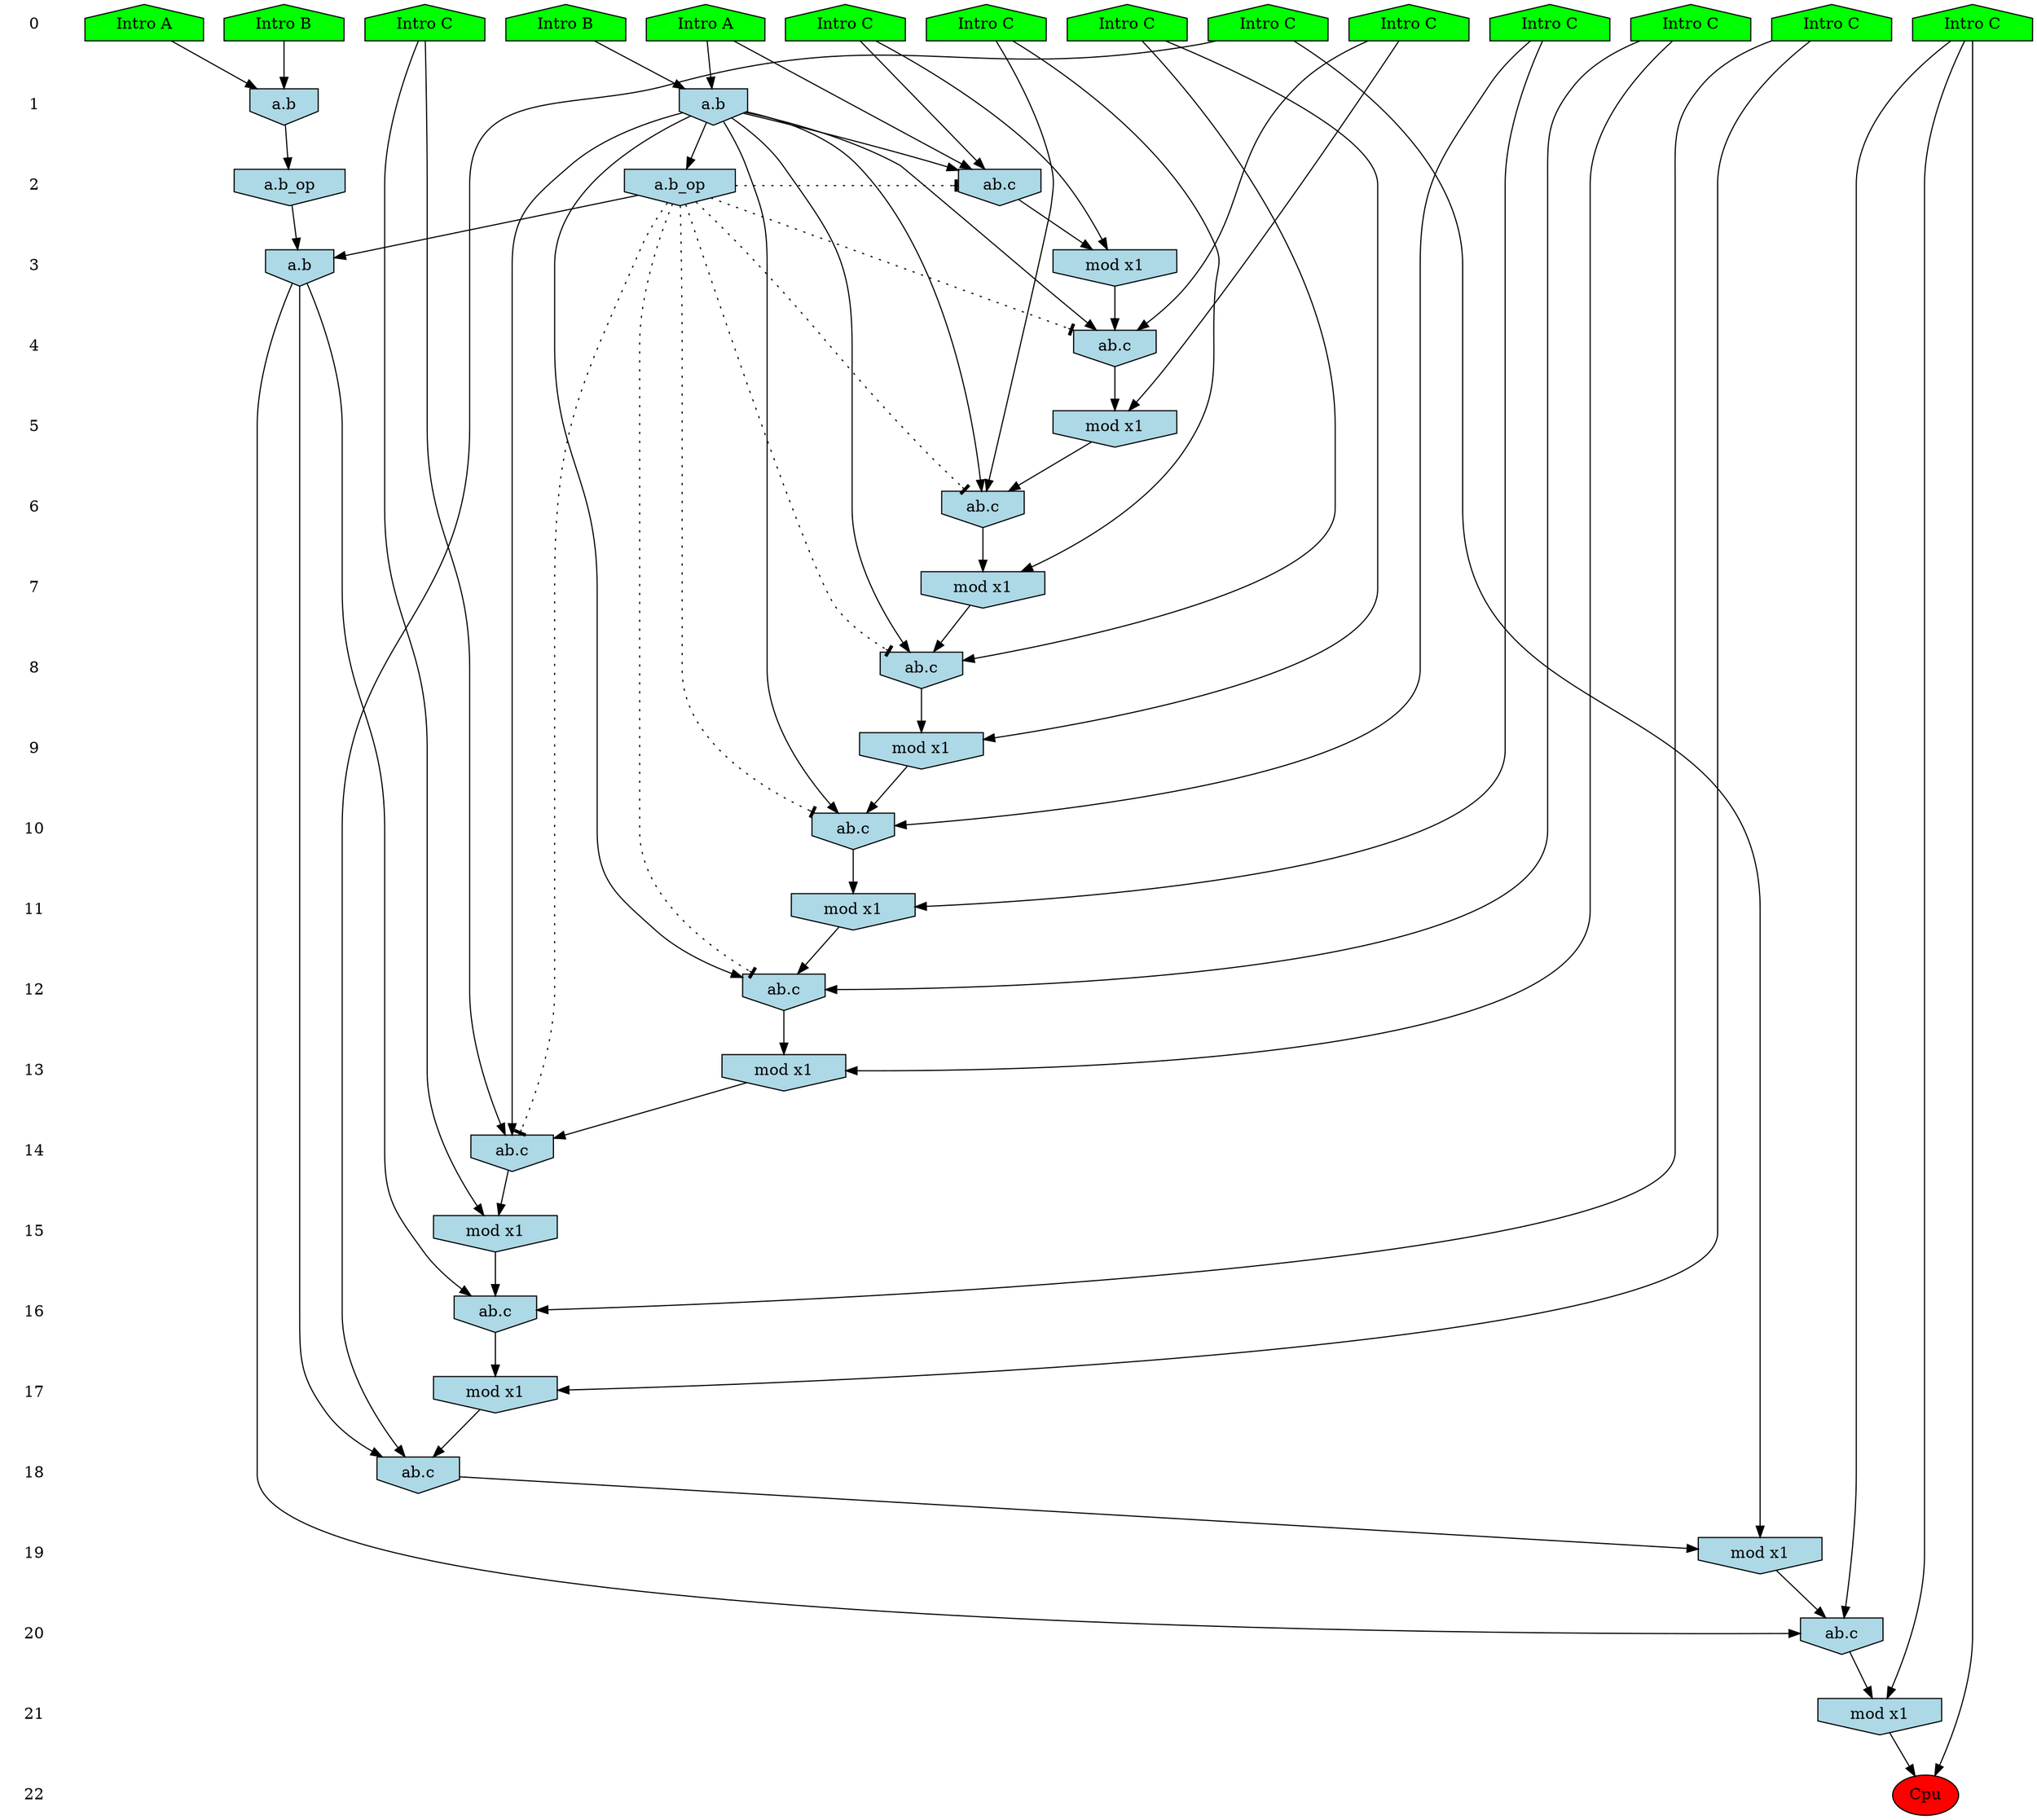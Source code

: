 /* Compression of 1 causal flows obtained in average at 2.082778E+01 t.u */
/* Compressed causal flows were: [3902] */
digraph G{
 ranksep=.5 ; 
{ rank = same ; "0" [shape=plaintext] ; node_1 [label ="Intro A", shape=house, style=filled, fillcolor=green] ;
node_2 [label ="Intro B", shape=house, style=filled, fillcolor=green] ;
node_3 [label ="Intro B", shape=house, style=filled, fillcolor=green] ;
node_4 [label ="Intro A", shape=house, style=filled, fillcolor=green] ;
node_5 [label ="Intro C", shape=house, style=filled, fillcolor=green] ;
node_6 [label ="Intro C", shape=house, style=filled, fillcolor=green] ;
node_7 [label ="Intro C", shape=house, style=filled, fillcolor=green] ;
node_8 [label ="Intro C", shape=house, style=filled, fillcolor=green] ;
node_9 [label ="Intro C", shape=house, style=filled, fillcolor=green] ;
node_10 [label ="Intro C", shape=house, style=filled, fillcolor=green] ;
node_11 [label ="Intro C", shape=house, style=filled, fillcolor=green] ;
node_12 [label ="Intro C", shape=house, style=filled, fillcolor=green] ;
node_13 [label ="Intro C", shape=house, style=filled, fillcolor=green] ;
node_14 [label ="Intro C", shape=house, style=filled, fillcolor=green] ;
}
{ rank = same ; "1" [shape=plaintext] ; node_15 [label="a.b", shape=invhouse, style=filled, fillcolor = lightblue] ;
node_20 [label="a.b", shape=invhouse, style=filled, fillcolor = lightblue] ;
}
{ rank = same ; "2" [shape=plaintext] ; node_16 [label="ab.c", shape=invhouse, style=filled, fillcolor = lightblue] ;
node_30 [label="a.b_op", shape=invhouse, style=filled, fillcolor = lightblue] ;
node_31 [label="a.b_op", shape=invhouse, style=filled, fillcolor = lightblue] ;
}
{ rank = same ; "3" [shape=plaintext] ; node_17 [label="mod x1", shape=invhouse, style=filled, fillcolor = lightblue] ;
node_33 [label="a.b", shape=invhouse, style=filled, fillcolor = lightblue] ;
}
{ rank = same ; "4" [shape=plaintext] ; node_18 [label="ab.c", shape=invhouse, style=filled, fillcolor = lightblue] ;
}
{ rank = same ; "5" [shape=plaintext] ; node_19 [label="mod x1", shape=invhouse, style=filled, fillcolor = lightblue] ;
}
{ rank = same ; "6" [shape=plaintext] ; node_21 [label="ab.c", shape=invhouse, style=filled, fillcolor = lightblue] ;
}
{ rank = same ; "7" [shape=plaintext] ; node_22 [label="mod x1", shape=invhouse, style=filled, fillcolor = lightblue] ;
}
{ rank = same ; "8" [shape=plaintext] ; node_23 [label="ab.c", shape=invhouse, style=filled, fillcolor = lightblue] ;
}
{ rank = same ; "9" [shape=plaintext] ; node_24 [label="mod x1", shape=invhouse, style=filled, fillcolor = lightblue] ;
}
{ rank = same ; "10" [shape=plaintext] ; node_25 [label="ab.c", shape=invhouse, style=filled, fillcolor = lightblue] ;
}
{ rank = same ; "11" [shape=plaintext] ; node_26 [label="mod x1", shape=invhouse, style=filled, fillcolor = lightblue] ;
}
{ rank = same ; "12" [shape=plaintext] ; node_27 [label="ab.c", shape=invhouse, style=filled, fillcolor = lightblue] ;
}
{ rank = same ; "13" [shape=plaintext] ; node_28 [label="mod x1", shape=invhouse, style=filled, fillcolor = lightblue] ;
}
{ rank = same ; "14" [shape=plaintext] ; node_29 [label="ab.c", shape=invhouse, style=filled, fillcolor = lightblue] ;
}
{ rank = same ; "15" [shape=plaintext] ; node_32 [label="mod x1", shape=invhouse, style=filled, fillcolor = lightblue] ;
}
{ rank = same ; "16" [shape=plaintext] ; node_34 [label="ab.c", shape=invhouse, style=filled, fillcolor = lightblue] ;
}
{ rank = same ; "17" [shape=plaintext] ; node_35 [label="mod x1", shape=invhouse, style=filled, fillcolor = lightblue] ;
}
{ rank = same ; "18" [shape=plaintext] ; node_36 [label="ab.c", shape=invhouse, style=filled, fillcolor = lightblue] ;
}
{ rank = same ; "19" [shape=plaintext] ; node_37 [label="mod x1", shape=invhouse, style=filled, fillcolor = lightblue] ;
}
{ rank = same ; "20" [shape=plaintext] ; node_38 [label="ab.c", shape=invhouse, style=filled, fillcolor = lightblue] ;
}
{ rank = same ; "21" [shape=plaintext] ; node_39 [label="mod x1", shape=invhouse, style=filled, fillcolor = lightblue] ;
}
{ rank = same ; "22" [shape=plaintext] ; node_40 [label ="Cpu", style=filled, fillcolor=red] ;
}
"0" -> "1" [style="invis"]; 
"1" -> "2" [style="invis"]; 
"2" -> "3" [style="invis"]; 
"3" -> "4" [style="invis"]; 
"4" -> "5" [style="invis"]; 
"5" -> "6" [style="invis"]; 
"6" -> "7" [style="invis"]; 
"7" -> "8" [style="invis"]; 
"8" -> "9" [style="invis"]; 
"9" -> "10" [style="invis"]; 
"10" -> "11" [style="invis"]; 
"11" -> "12" [style="invis"]; 
"12" -> "13" [style="invis"]; 
"13" -> "14" [style="invis"]; 
"14" -> "15" [style="invis"]; 
"15" -> "16" [style="invis"]; 
"16" -> "17" [style="invis"]; 
"17" -> "18" [style="invis"]; 
"18" -> "19" [style="invis"]; 
"19" -> "20" [style="invis"]; 
"20" -> "21" [style="invis"]; 
"21" -> "22" [style="invis"]; 
node_1 -> node_15
node_2 -> node_15
node_1 -> node_16
node_11 -> node_16
node_15 -> node_16
node_11 -> node_17
node_16 -> node_17
node_10 -> node_18
node_15 -> node_18
node_17 -> node_18
node_10 -> node_19
node_18 -> node_19
node_3 -> node_20
node_4 -> node_20
node_6 -> node_21
node_15 -> node_21
node_19 -> node_21
node_6 -> node_22
node_21 -> node_22
node_8 -> node_23
node_15 -> node_23
node_22 -> node_23
node_8 -> node_24
node_23 -> node_24
node_14 -> node_25
node_15 -> node_25
node_24 -> node_25
node_14 -> node_26
node_25 -> node_26
node_9 -> node_27
node_15 -> node_27
node_26 -> node_27
node_9 -> node_28
node_27 -> node_28
node_12 -> node_29
node_15 -> node_29
node_28 -> node_29
node_20 -> node_30
node_15 -> node_31
node_12 -> node_32
node_29 -> node_32
node_30 -> node_33
node_31 -> node_33
node_13 -> node_34
node_32 -> node_34
node_33 -> node_34
node_13 -> node_35
node_34 -> node_35
node_5 -> node_36
node_33 -> node_36
node_35 -> node_36
node_5 -> node_37
node_36 -> node_37
node_7 -> node_38
node_33 -> node_38
node_37 -> node_38
node_7 -> node_39
node_38 -> node_39
node_7 -> node_40
node_39 -> node_40
node_31 -> node_25 [style=dotted, arrowhead = tee] 
node_31 -> node_27 [style=dotted, arrowhead = tee] 
node_31 -> node_29 [style=dotted, arrowhead = tee] 
node_31 -> node_23 [style=dotted, arrowhead = tee] 
node_31 -> node_21 [style=dotted, arrowhead = tee] 
node_31 -> node_18 [style=dotted, arrowhead = tee] 
node_31 -> node_16 [style=dotted, arrowhead = tee] 
}
/*
 Dot generation time: 0.000195
*/
